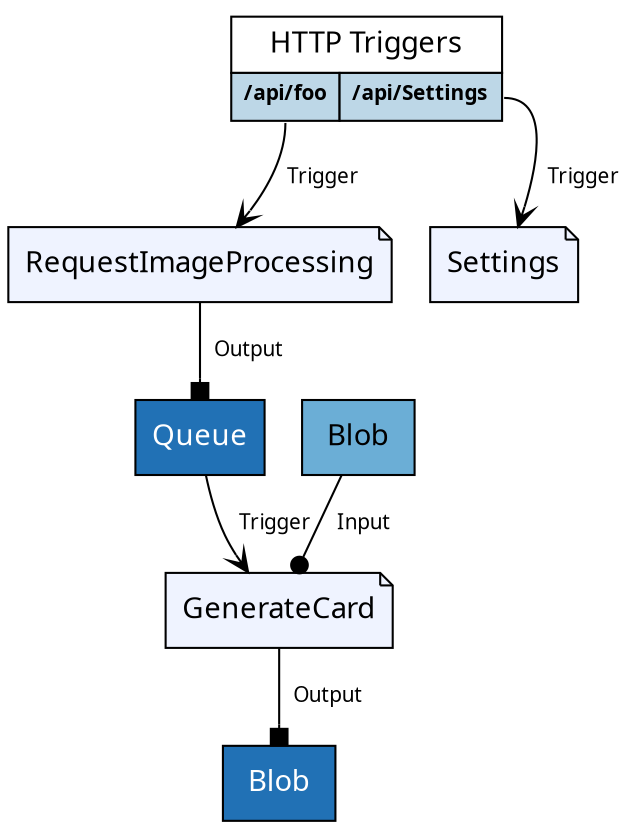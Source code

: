 digraph Functions {
   graph [fontname = "Segoe UI"];
   node[fontname = "Segoe UI", shape = box, style = filled];
   edge[fontname = "Segoe UI", fontsize = 10];
   "GenerateCard" [shape=note, fillcolor="/blues4/1"]
   "Queue - %input-queue% - AzureWebJobsStorage" [label = "Queue"] [fillcolor="/blues4/2"]
   "Queue - %input-queue% - AzureWebJobsStorage" -> "GenerateCard" [arrowhead = vee, label="   Trigger"]
   "Blob - %input-container%/{BlobName} - AzureWebJobsStorage" [label = "Blob"] [fillcolor="/blues4/3"]
   "Blob - %input-container%/{BlobName} - AzureWebJobsStorage" -> "GenerateCard" [arrowhead = dot, label="   Input"]
   "Blob - %output-container%/{BlobName} - AzureWebJobsStorage" [label = "Blob"] [fontcolor=white, fillcolor="/blues4/4"]
   "GenerateCard" -> "Blob - %output-container%/{BlobName} - AzureWebJobsStorage" [arrowhead = box, label="   Output"]
   "RequestImageProcessing" [shape=note, fillcolor="/blues4/1"]
   httpTrigger:"RequestImageProcessing" -> "RequestImageProcessing" [arrowhead = vee, label="   Trigger"]
   "Queue - %input-queue% - AzureWebJobsStorage" [label = "Queue"] [fontcolor=white, fillcolor="/blues4/4"]
   "RequestImageProcessing" -> "Queue - %input-queue% - AzureWebJobsStorage" [arrowhead = box, label="   Output"]
   "Settings" [shape=note, fillcolor="/blues4/1"]
   httpTrigger:"Settings" -> "Settings" [arrowhead = vee, label="   Trigger"]
httpTrigger [shape=none, fillcolor=white, label=<<table border="0" cellborder="1" cellspacing="0" cellpadding="5"><tr><td colspan="2">HTTP Triggers</td></tr><tr>
   [label = "<td bgcolor="/blues4/2" port="RequestImageProcessing"><font point-size="10"><b>/api/foo</b></font></td>"]
   [label = "<td bgcolor="/blues4/2" port="Settings"><font point-size="10"><b>/api/Settings</b></font></td>"]
</tr></table >>];
}
